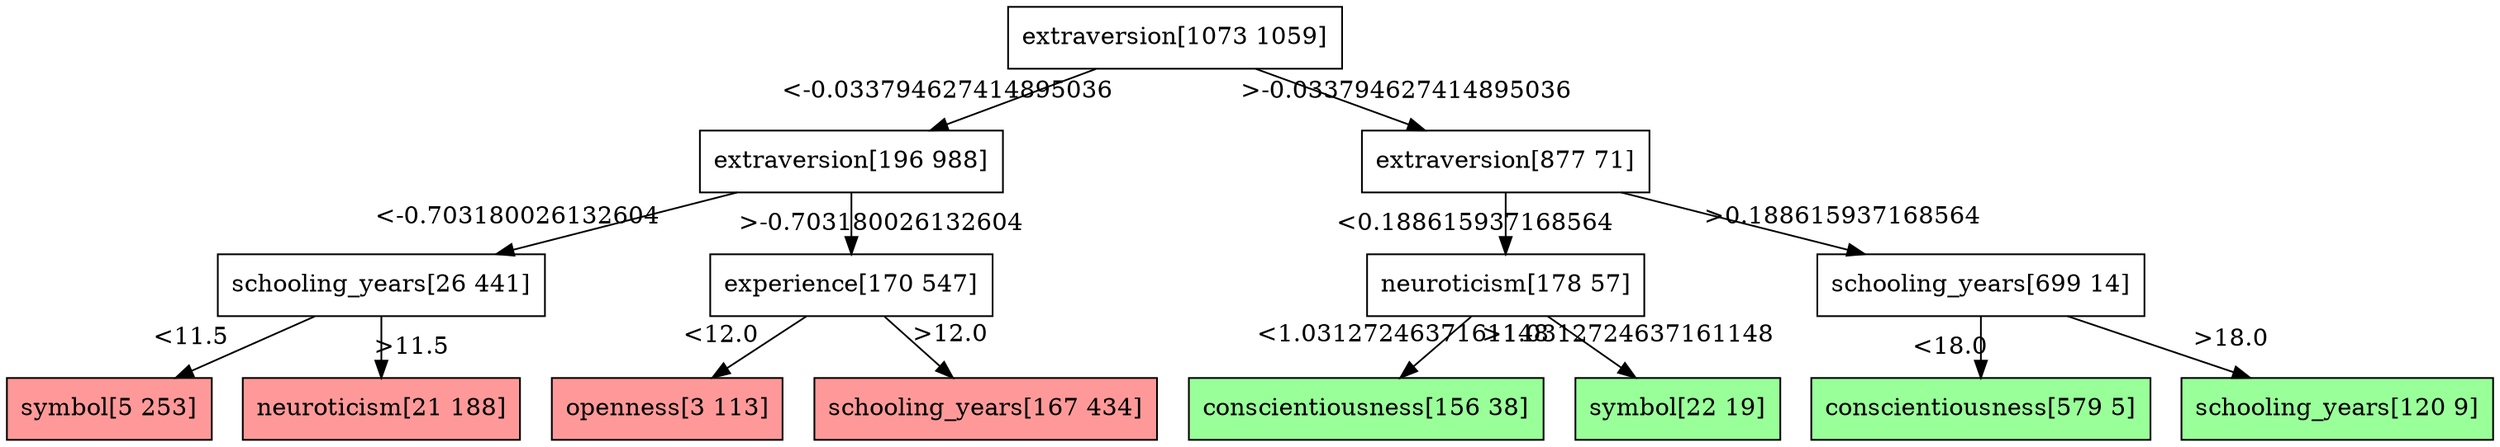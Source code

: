 digraph Tree {
node [shape=box, style="filled", color="black"] ;
0 [ label="extraversion[1073 1059]" , fillcolor="#ffffff"] ;
1 [ label="extraversion[196 988]" , fillcolor="#ffffff"] ;
0->1 [labeldistance=2.5, labelangle=45, headlabel="<-0.033794627414895036"] ;
3 [ label="schooling_years[26 441]" , fillcolor="#ffffff"] ;
1->3 [labeldistance=2.5, labelangle=45, headlabel="<-0.703180026132604"] ;
5 [ label="symbol[5 253]" , fillcolor="#ff9999"] ;
3->5 [labeldistance=2.5, labelangle=45, headlabel="<11.5"] ;
6 [ label="neuroticism[21 188]" , fillcolor="#ff9999"] ;
3->6 [labeldistance=2.5, labelangle=-45, headlabel=">11.5"] ;
4 [ label="experience[170 547]" , fillcolor="#ffffff"] ;
1->4 [labeldistance=2.5, labelangle=-45, headlabel=">-0.703180026132604"] ;
7 [ label="openness[3 113]" , fillcolor="#ff9999"] ;
4->7 [labeldistance=2.5, labelangle=45, headlabel="<12.0"] ;
8 [ label="schooling_years[167 434]" , fillcolor="#ff9999"] ;
4->8 [labeldistance=2.5, labelangle=-45, headlabel=">12.0"] ;
2 [ label="extraversion[877 71]" , fillcolor="#ffffff"] ;
0->2 [labeldistance=2.5, labelangle=-45, headlabel=">-0.033794627414895036"] ;
9 [ label="neuroticism[178 57]" , fillcolor="#ffffff"] ;
2->9 [labeldistance=2.5, labelangle=45, headlabel="<0.188615937168564"] ;
11 [ label="conscientiousness[156 38]" , fillcolor="#99ff99"] ;
9->11 [labeldistance=2.5, labelangle=45, headlabel="<1.0312724637161148"] ;
12 [ label="symbol[22 19]" , fillcolor="#99ff99"] ;
9->12 [labeldistance=2.5, labelangle=-45, headlabel=">1.0312724637161148"] ;
10 [ label="schooling_years[699 14]" , fillcolor="#ffffff"] ;
2->10 [labeldistance=2.5, labelangle=-45, headlabel=">0.188615937168564"] ;
13 [ label="conscientiousness[579 5]" , fillcolor="#99ff99"] ;
10->13 [labeldistance=2.5, labelangle=45, headlabel="<18.0"] ;
14 [ label="schooling_years[120 9]" , fillcolor="#99ff99"] ;
10->14 [labeldistance=2.5, labelangle=-45, headlabel=">18.0"] ;
}